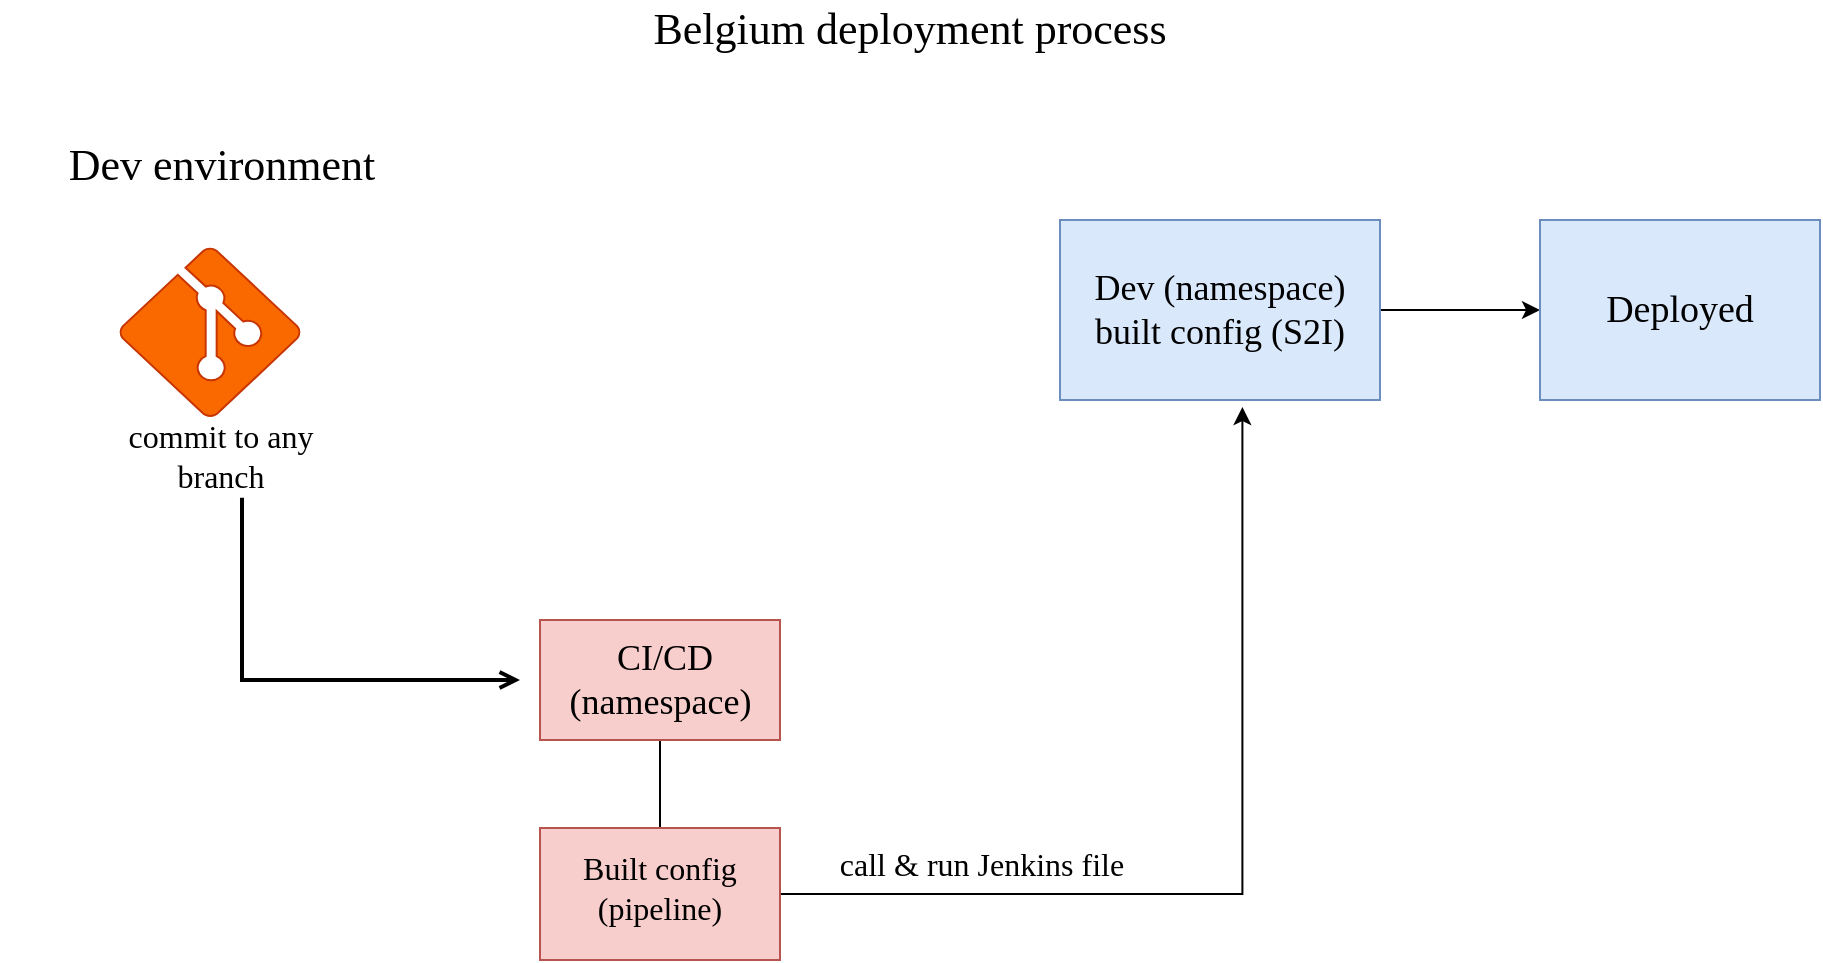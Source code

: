 <mxfile version="14.4.8" type="github">
  <diagram id="Ht1M8jgEwFfnCIfOTk4-" name="Page-1">
    <mxGraphModel dx="1011" dy="579" grid="1" gridSize="10" guides="1" tooltips="1" connect="1" arrows="1" fold="1" page="1" pageScale="1" pageWidth="1169" pageHeight="827" background="none" math="0" shadow="0">
      <root>
        <mxCell id="0" />
        <mxCell id="1" parent="0" />
        <mxCell id="UEzPUAAOIrF-is8g5C7q-89" value="" style="edgeStyle=orthogonalEdgeStyle;rounded=0;orthogonalLoop=1;jettySize=auto;html=1;endArrow=open;endFill=0;strokeWidth=2;" parent="1" edge="1">
          <mxGeometry relative="1" as="geometry">
            <Array as="points">
              <mxPoint x="241" y="349.88" />
            </Array>
            <mxPoint x="240" y="259.88" as="sourcePoint" />
            <mxPoint x="380" y="350" as="targetPoint" />
          </mxGeometry>
        </mxCell>
        <mxCell id="48qMk-_mbrMQJ_Q1BjIE-11" value="Belgium deployment process" style="text;html=1;strokeColor=none;fillColor=none;align=center;verticalAlign=middle;whiteSpace=wrap;rounded=0;fontFamily=Times New Roman;fontSize=22;" vertex="1" parent="1">
          <mxGeometry x="430" y="10" width="290" height="30" as="geometry" />
        </mxCell>
        <mxCell id="48qMk-_mbrMQJ_Q1BjIE-12" value="" style="verticalLabelPosition=bottom;html=1;verticalAlign=top;align=center;strokeColor=#C73500;fillColor=#fa6800;shape=mxgraph.azure.git_repository;fontFamily=Times New Roman;fontSize=22;fontColor=#ffffff;" vertex="1" parent="1">
          <mxGeometry x="180" y="134" width="90" height="84" as="geometry" />
        </mxCell>
        <mxCell id="48qMk-_mbrMQJ_Q1BjIE-22" value="commit to any branch" style="text;html=1;strokeColor=none;fillColor=none;align=center;verticalAlign=middle;whiteSpace=wrap;rounded=0;fontFamily=Verdana;fontSize=16;" vertex="1" parent="1">
          <mxGeometry x="170" y="220" width="121" height="36" as="geometry" />
        </mxCell>
        <mxCell id="48qMk-_mbrMQJ_Q1BjIE-73" value="" style="edgeStyle=orthogonalEdgeStyle;rounded=0;orthogonalLoop=1;jettySize=auto;html=1;fontFamily=Times New Roman;fontSize=16;" edge="1" parent="1" source="48qMk-_mbrMQJ_Q1BjIE-23" target="48qMk-_mbrMQJ_Q1BjIE-72">
          <mxGeometry relative="1" as="geometry" />
        </mxCell>
        <mxCell id="48qMk-_mbrMQJ_Q1BjIE-23" value="" style="rounded=0;whiteSpace=wrap;html=1;fontFamily=Verdana;fontSize=16;fillColor=#dae8fc;strokeColor=#6c8ebf;" vertex="1" parent="1">
          <mxGeometry x="650" y="120" width="160" height="90" as="geometry" />
        </mxCell>
        <mxCell id="48qMk-_mbrMQJ_Q1BjIE-70" value="" style="edgeStyle=orthogonalEdgeStyle;rounded=0;orthogonalLoop=1;jettySize=auto;html=1;fontFamily=Verdana;fontSize=16;" edge="1" parent="1" source="48qMk-_mbrMQJ_Q1BjIE-29" target="48qMk-_mbrMQJ_Q1BjIE-63">
          <mxGeometry relative="1" as="geometry" />
        </mxCell>
        <mxCell id="48qMk-_mbrMQJ_Q1BjIE-29" value="" style="rounded=0;whiteSpace=wrap;html=1;fontFamily=Verdana;fontSize=16;fillColor=#f8cecc;strokeColor=#b85450;" vertex="1" parent="1">
          <mxGeometry x="390" y="320" width="120" height="60" as="geometry" />
        </mxCell>
        <mxCell id="48qMk-_mbrMQJ_Q1BjIE-30" value="&lt;span style=&quot;font-family: &amp;#34;times new roman&amp;#34; ; font-size: 18px&quot;&gt;CI/CD (namespace)&amp;nbsp;&lt;/span&gt;" style="text;html=1;strokeColor=none;fillColor=none;align=center;verticalAlign=middle;whiteSpace=wrap;rounded=0;fontFamily=Verdana;fontSize=16;" vertex="1" parent="1">
          <mxGeometry x="425" y="340" width="55" height="20" as="geometry" />
        </mxCell>
        <mxCell id="48qMk-_mbrMQJ_Q1BjIE-34" value="&lt;font face=&quot;Times New Roman&quot; style=&quot;font-size: 22px&quot;&gt;Dev environment&lt;/font&gt;" style="text;html=1;strokeColor=none;fillColor=none;align=center;verticalAlign=middle;whiteSpace=wrap;rounded=0;fontFamily=Verdana;fontSize=16;" vertex="1" parent="1">
          <mxGeometry x="120.5" y="70" width="220" height="46" as="geometry" />
        </mxCell>
        <mxCell id="48qMk-_mbrMQJ_Q1BjIE-55" style="edgeStyle=orthogonalEdgeStyle;rounded=0;orthogonalLoop=1;jettySize=auto;html=1;entryX=0.57;entryY=1.039;entryDx=0;entryDy=0;entryPerimeter=0;fontFamily=Verdana;fontSize=16;" edge="1" parent="1" source="48qMk-_mbrMQJ_Q1BjIE-44" target="48qMk-_mbrMQJ_Q1BjIE-23">
          <mxGeometry relative="1" as="geometry" />
        </mxCell>
        <mxCell id="48qMk-_mbrMQJ_Q1BjIE-44" value="" style="rounded=0;whiteSpace=wrap;html=1;fontFamily=Verdana;fontSize=16;fillColor=#f8cecc;strokeColor=#b85450;" vertex="1" parent="1">
          <mxGeometry x="390" y="424" width="120" height="66" as="geometry" />
        </mxCell>
        <mxCell id="48qMk-_mbrMQJ_Q1BjIE-57" value="call &amp;amp; run Jenkins file&amp;nbsp;&amp;nbsp;" style="text;html=1;strokeColor=none;fillColor=none;align=center;verticalAlign=middle;whiteSpace=wrap;rounded=0;fontFamily=Verdana;fontSize=16;" vertex="1" parent="1">
          <mxGeometry x="520" y="414" width="190" height="56" as="geometry" />
        </mxCell>
        <mxCell id="48qMk-_mbrMQJ_Q1BjIE-63" value="Built config (pipeline)" style="text;html=1;strokeColor=none;fillColor=none;align=center;verticalAlign=middle;whiteSpace=wrap;rounded=0;fontFamily=Verdana;fontSize=16;" vertex="1" parent="1">
          <mxGeometry x="400" y="444" width="100" height="20" as="geometry" />
        </mxCell>
        <mxCell id="48qMk-_mbrMQJ_Q1BjIE-66" style="edgeStyle=orthogonalEdgeStyle;rounded=0;orthogonalLoop=1;jettySize=auto;html=1;exitX=0.5;exitY=1;exitDx=0;exitDy=0;fontFamily=Verdana;fontSize=16;" edge="1" parent="1">
          <mxGeometry relative="1" as="geometry">
            <mxPoint x="710" y="170" as="sourcePoint" />
            <mxPoint x="710" y="170" as="targetPoint" />
          </mxGeometry>
        </mxCell>
        <mxCell id="48qMk-_mbrMQJ_Q1BjIE-71" value="&lt;span style=&quot;font-size: 18px&quot;&gt;Dev (namespace) built config (S2I)&lt;/span&gt;" style="text;html=1;strokeColor=none;fillColor=none;align=center;verticalAlign=middle;whiteSpace=wrap;rounded=0;fontFamily=Times New Roman;fontSize=16;" vertex="1" parent="1">
          <mxGeometry x="660" y="155" width="140" height="20" as="geometry" />
        </mxCell>
        <mxCell id="48qMk-_mbrMQJ_Q1BjIE-72" value="" style="rounded=0;whiteSpace=wrap;html=1;fontFamily=Verdana;fontSize=16;fillColor=#dae8fc;strokeColor=#6c8ebf;" vertex="1" parent="1">
          <mxGeometry x="890" y="120" width="140" height="90" as="geometry" />
        </mxCell>
        <mxCell id="48qMk-_mbrMQJ_Q1BjIE-75" value="&lt;font style=&quot;font-size: 19px&quot;&gt;Deployed&lt;/font&gt;" style="text;html=1;strokeColor=none;fillColor=none;align=center;verticalAlign=middle;whiteSpace=wrap;rounded=0;fontFamily=Times New Roman;fontSize=16;" vertex="1" parent="1">
          <mxGeometry x="940" y="155" width="40" height="20" as="geometry" />
        </mxCell>
      </root>
    </mxGraphModel>
  </diagram>
</mxfile>
